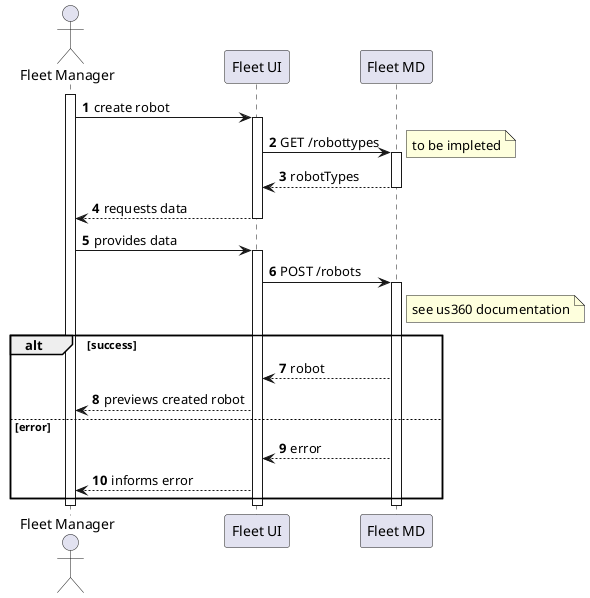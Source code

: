 @startuml
autonumber

actor "Fleet Manager" as usr

participant "Fleet UI" as ui

'TODO: call it just 'MD'?
participant "Fleet MD" as md

activate usr
    usr -> ui : create robot
    activate ui
        ui -> md : GET /robottypes
        activate md
        note right : to be impleted
            md --> ui : robotTypes
        deactivate md
        ui --> usr : requests data
    deactivate ui

    usr -> ui : provides data
    activate ui
        ui -> md : POST /robots

        activate md
        note right of md : see us360 documentation
        alt success
            md --> ui : robot
            ui --> usr : previews created robot
        else error
            md --> ui : error
            ui --> usr : informs error
        end
        deactivate md

    deactivate ui
deactivate usr

@enduml
